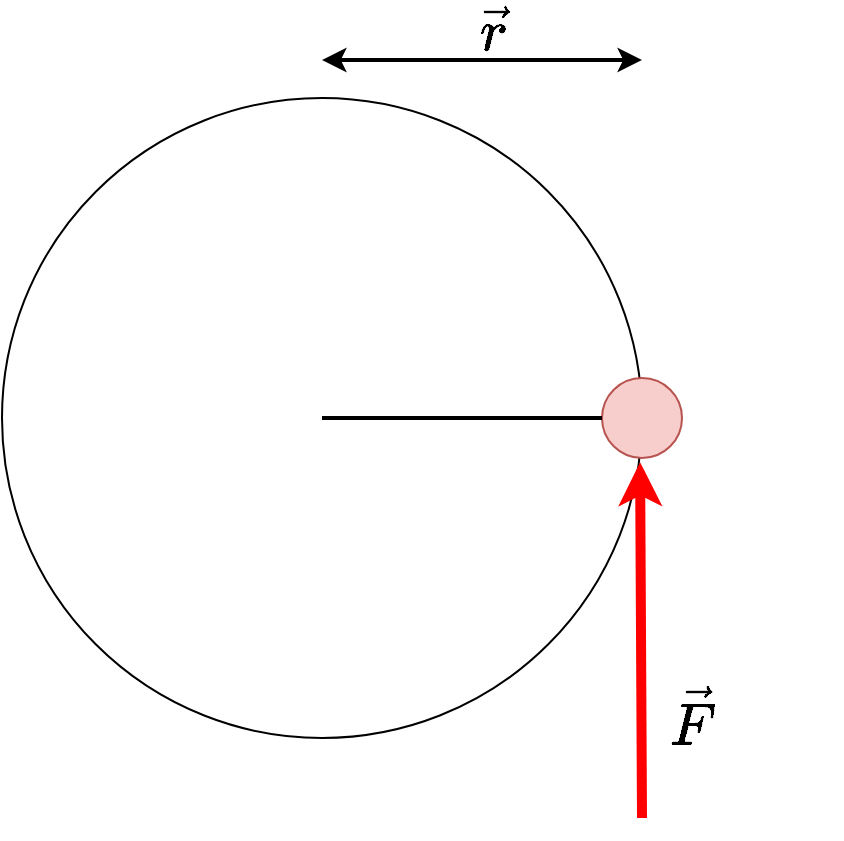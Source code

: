 <mxfile version="17.2.4" type="device"><diagram id="vl4hmPA_81huadn6Fdek" name="Seite-1"><mxGraphModel dx="1018" dy="679" grid="1" gridSize="10" guides="1" tooltips="1" connect="1" arrows="1" fold="1" page="1" pageScale="1" pageWidth="827" pageHeight="1169" math="1" shadow="0"><root><mxCell id="0"/><mxCell id="1" parent="0"/><mxCell id="uFoPHNvz0BiyhUC6o0-7-1" value="" style="ellipse;whiteSpace=wrap;html=1;aspect=fixed;fillColor=none;" vertex="1" parent="1"><mxGeometry x="240" y="200" width="320" height="320" as="geometry"/></mxCell><mxCell id="uFoPHNvz0BiyhUC6o0-7-2" value="" style="ellipse;whiteSpace=wrap;html=1;aspect=fixed;fillColor=#f8cecc;strokeColor=#b85450;" vertex="1" parent="1"><mxGeometry x="540" y="340" width="40" height="40" as="geometry"/></mxCell><mxCell id="uFoPHNvz0BiyhUC6o0-7-3" value="" style="endArrow=none;html=1;rounded=0;strokeWidth=2;" edge="1" parent="1" target="uFoPHNvz0BiyhUC6o0-7-2"><mxGeometry width="50" height="50" relative="1" as="geometry"><mxPoint x="400" y="360" as="sourcePoint"/><mxPoint x="440" y="320" as="targetPoint"/></mxGeometry></mxCell><mxCell id="uFoPHNvz0BiyhUC6o0-7-4" value="" style="endArrow=classic;html=1;rounded=0;strokeWidth=5;entryX=0.997;entryY=0.569;entryDx=0;entryDy=0;entryPerimeter=0;strokeColor=#FF0000;" edge="1" parent="1" target="uFoPHNvz0BiyhUC6o0-7-1"><mxGeometry width="50" height="50" relative="1" as="geometry"><mxPoint x="560" y="560" as="sourcePoint"/><mxPoint x="440" y="320" as="targetPoint"/></mxGeometry></mxCell><mxCell id="uFoPHNvz0BiyhUC6o0-7-5" value="&lt;font style=&quot;font-size: 25px&quot;&gt;$$\vec{F}$$&lt;/font&gt;" style="text;html=1;resizable=0;autosize=1;align=center;verticalAlign=middle;points=[];fillColor=none;strokeColor=none;rounded=0;" vertex="1" parent="1"><mxGeometry x="510" y="500" width="150" height="20" as="geometry"/></mxCell><mxCell id="uFoPHNvz0BiyhUC6o0-7-6" value="" style="endArrow=classic;startArrow=classic;html=1;rounded=0;fontSize=25;strokeColor=#000000;strokeWidth=2;" edge="1" parent="1"><mxGeometry width="50" height="50" relative="1" as="geometry"><mxPoint x="400" y="181" as="sourcePoint"/><mxPoint x="560" y="181" as="targetPoint"/></mxGeometry></mxCell><mxCell id="uFoPHNvz0BiyhUC6o0-7-7" value="&lt;font style=&quot;font-size: 25px&quot;&gt;$$\vec{r}$$&lt;/font&gt;" style="text;html=1;resizable=0;autosize=1;align=center;verticalAlign=middle;points=[];fillColor=none;strokeColor=none;rounded=0;" vertex="1" parent="1"><mxGeometry x="415" y="156" width="140" height="20" as="geometry"/></mxCell></root></mxGraphModel></diagram></mxfile>
